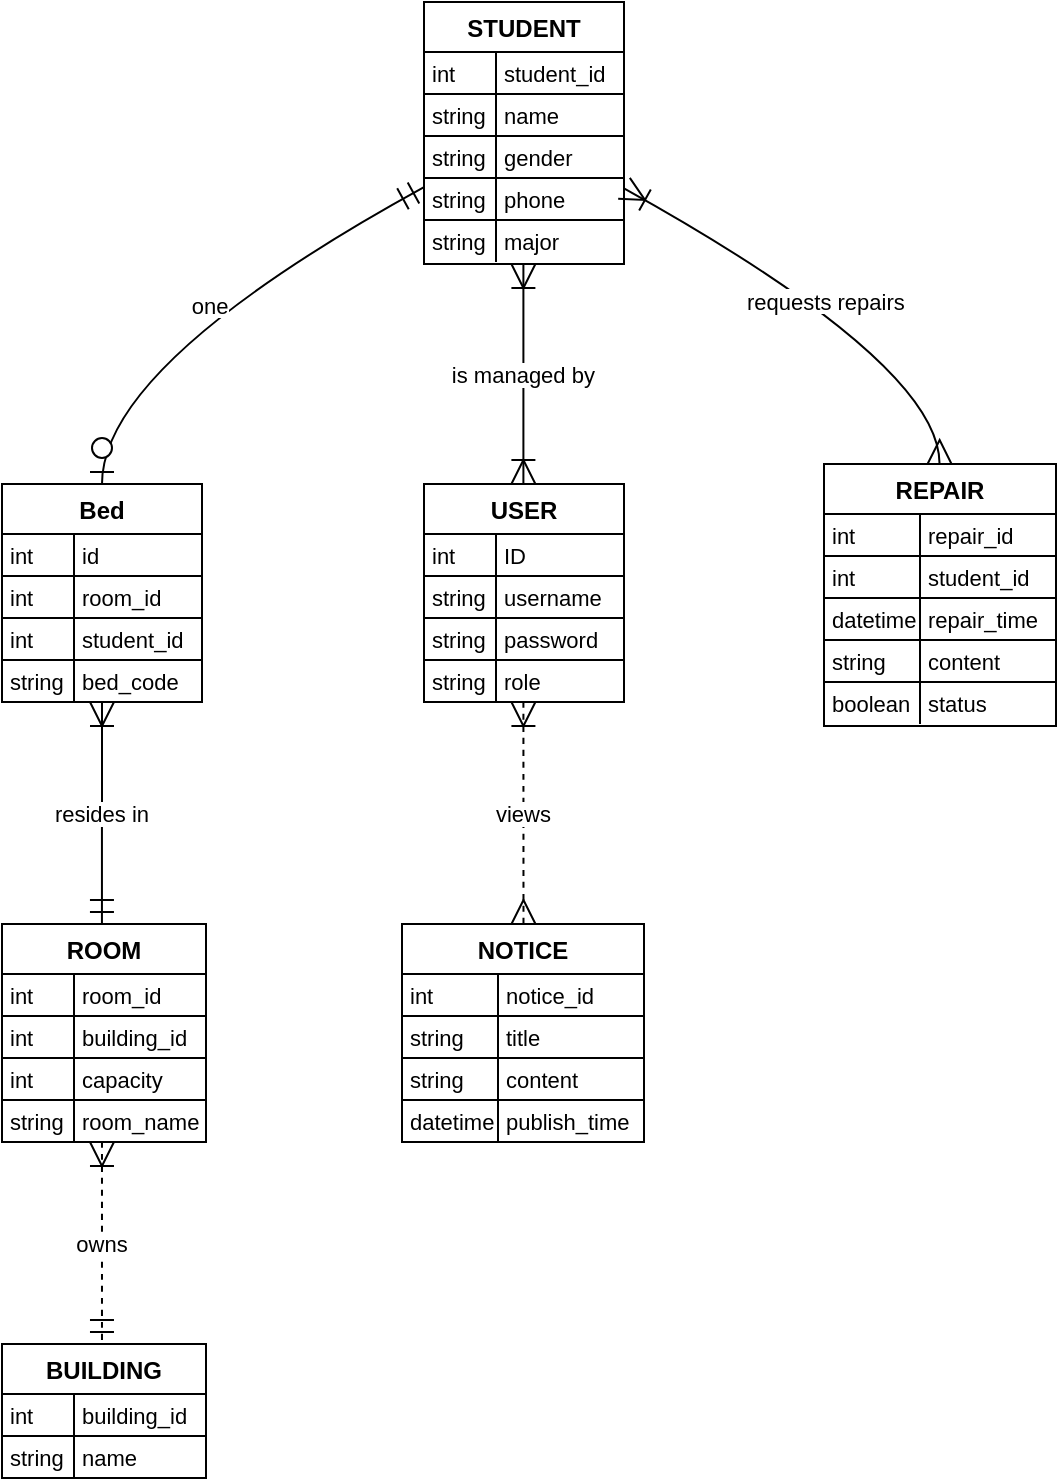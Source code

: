 <mxfile version="21.2.9" type="github">
  <diagram name="第 1 页" id="onNldy-fITMc3NeipK9k">
    <mxGraphModel dx="716" dy="768" grid="0" gridSize="10" guides="1" tooltips="1" connect="1" arrows="1" fold="1" page="0" pageScale="1" pageWidth="827" pageHeight="1169" math="0" shadow="0">
      <root>
        <mxCell id="0" />
        <mxCell id="1" parent="0" />
        <mxCell id="D5Dy-SOzvRPNnNlMJwNg-1" value="USER" style="shape=table;startSize=25;container=1;collapsible=0;childLayout=tableLayout;fixedRows=1;rowLines=1;fontStyle=1;align=center;resizeLast=1;" vertex="1" parent="1">
          <mxGeometry x="231" y="261" width="100" height="109" as="geometry" />
        </mxCell>
        <mxCell id="D5Dy-SOzvRPNnNlMJwNg-2" style="shape=tableRow;horizontal=0;startSize=0;swimlaneHead=0;swimlaneBody=0;fillColor=none;collapsible=0;dropTarget=0;points=[[0,0.5],[1,0.5]];portConstraint=eastwest;top=0;left=0;right=0;bottom=0;" vertex="1" parent="D5Dy-SOzvRPNnNlMJwNg-1">
          <mxGeometry y="25" width="100" height="21" as="geometry" />
        </mxCell>
        <mxCell id="D5Dy-SOzvRPNnNlMJwNg-3" value="int" style="shape=partialRectangle;connectable=0;fillColor=none;top=0;left=0;bottom=0;right=0;align=left;spacingLeft=2;overflow=hidden;fontSize=11;" vertex="1" parent="D5Dy-SOzvRPNnNlMJwNg-2">
          <mxGeometry width="36" height="21" as="geometry">
            <mxRectangle width="36" height="21" as="alternateBounds" />
          </mxGeometry>
        </mxCell>
        <mxCell id="D5Dy-SOzvRPNnNlMJwNg-4" value="ID" style="shape=partialRectangle;connectable=0;fillColor=none;top=0;left=0;bottom=0;right=0;align=left;spacingLeft=2;overflow=hidden;fontSize=11;" vertex="1" parent="D5Dy-SOzvRPNnNlMJwNg-2">
          <mxGeometry x="36" width="64" height="21" as="geometry">
            <mxRectangle width="64" height="21" as="alternateBounds" />
          </mxGeometry>
        </mxCell>
        <mxCell id="D5Dy-SOzvRPNnNlMJwNg-5" style="shape=tableRow;horizontal=0;startSize=0;swimlaneHead=0;swimlaneBody=0;fillColor=none;collapsible=0;dropTarget=0;points=[[0,0.5],[1,0.5]];portConstraint=eastwest;top=0;left=0;right=0;bottom=0;" vertex="1" parent="D5Dy-SOzvRPNnNlMJwNg-1">
          <mxGeometry y="46" width="100" height="21" as="geometry" />
        </mxCell>
        <mxCell id="D5Dy-SOzvRPNnNlMJwNg-6" value="string" style="shape=partialRectangle;connectable=0;fillColor=none;top=0;left=0;bottom=0;right=0;align=left;spacingLeft=2;overflow=hidden;fontSize=11;" vertex="1" parent="D5Dy-SOzvRPNnNlMJwNg-5">
          <mxGeometry width="36" height="21" as="geometry">
            <mxRectangle width="36" height="21" as="alternateBounds" />
          </mxGeometry>
        </mxCell>
        <mxCell id="D5Dy-SOzvRPNnNlMJwNg-7" value="username" style="shape=partialRectangle;connectable=0;fillColor=none;top=0;left=0;bottom=0;right=0;align=left;spacingLeft=2;overflow=hidden;fontSize=11;" vertex="1" parent="D5Dy-SOzvRPNnNlMJwNg-5">
          <mxGeometry x="36" width="64" height="21" as="geometry">
            <mxRectangle width="64" height="21" as="alternateBounds" />
          </mxGeometry>
        </mxCell>
        <mxCell id="D5Dy-SOzvRPNnNlMJwNg-8" style="shape=tableRow;horizontal=0;startSize=0;swimlaneHead=0;swimlaneBody=0;fillColor=none;collapsible=0;dropTarget=0;points=[[0,0.5],[1,0.5]];portConstraint=eastwest;top=0;left=0;right=0;bottom=0;" vertex="1" parent="D5Dy-SOzvRPNnNlMJwNg-1">
          <mxGeometry y="67" width="100" height="21" as="geometry" />
        </mxCell>
        <mxCell id="D5Dy-SOzvRPNnNlMJwNg-9" value="string" style="shape=partialRectangle;connectable=0;fillColor=none;top=0;left=0;bottom=0;right=0;align=left;spacingLeft=2;overflow=hidden;fontSize=11;" vertex="1" parent="D5Dy-SOzvRPNnNlMJwNg-8">
          <mxGeometry width="36" height="21" as="geometry">
            <mxRectangle width="36" height="21" as="alternateBounds" />
          </mxGeometry>
        </mxCell>
        <mxCell id="D5Dy-SOzvRPNnNlMJwNg-10" value="password" style="shape=partialRectangle;connectable=0;fillColor=none;top=0;left=0;bottom=0;right=0;align=left;spacingLeft=2;overflow=hidden;fontSize=11;" vertex="1" parent="D5Dy-SOzvRPNnNlMJwNg-8">
          <mxGeometry x="36" width="64" height="21" as="geometry">
            <mxRectangle width="64" height="21" as="alternateBounds" />
          </mxGeometry>
        </mxCell>
        <mxCell id="D5Dy-SOzvRPNnNlMJwNg-11" style="shape=tableRow;horizontal=0;startSize=0;swimlaneHead=0;swimlaneBody=0;fillColor=none;collapsible=0;dropTarget=0;points=[[0,0.5],[1,0.5]];portConstraint=eastwest;top=0;left=0;right=0;bottom=0;" vertex="1" parent="D5Dy-SOzvRPNnNlMJwNg-1">
          <mxGeometry y="88" width="100" height="21" as="geometry" />
        </mxCell>
        <mxCell id="D5Dy-SOzvRPNnNlMJwNg-12" value="string" style="shape=partialRectangle;connectable=0;fillColor=none;top=0;left=0;bottom=0;right=0;align=left;spacingLeft=2;overflow=hidden;fontSize=11;" vertex="1" parent="D5Dy-SOzvRPNnNlMJwNg-11">
          <mxGeometry width="36" height="21" as="geometry">
            <mxRectangle width="36" height="21" as="alternateBounds" />
          </mxGeometry>
        </mxCell>
        <mxCell id="D5Dy-SOzvRPNnNlMJwNg-13" value="role" style="shape=partialRectangle;connectable=0;fillColor=none;top=0;left=0;bottom=0;right=0;align=left;spacingLeft=2;overflow=hidden;fontSize=11;" vertex="1" parent="D5Dy-SOzvRPNnNlMJwNg-11">
          <mxGeometry x="36" width="64" height="21" as="geometry">
            <mxRectangle width="64" height="21" as="alternateBounds" />
          </mxGeometry>
        </mxCell>
        <mxCell id="D5Dy-SOzvRPNnNlMJwNg-14" value="BUILDING" style="shape=table;startSize=25;container=1;collapsible=0;childLayout=tableLayout;fixedRows=1;rowLines=1;fontStyle=1;align=center;resizeLast=1;" vertex="1" parent="1">
          <mxGeometry x="20" y="691" width="102" height="67" as="geometry" />
        </mxCell>
        <mxCell id="D5Dy-SOzvRPNnNlMJwNg-15" style="shape=tableRow;horizontal=0;startSize=0;swimlaneHead=0;swimlaneBody=0;fillColor=none;collapsible=0;dropTarget=0;points=[[0,0.5],[1,0.5]];portConstraint=eastwest;top=0;left=0;right=0;bottom=0;" vertex="1" parent="D5Dy-SOzvRPNnNlMJwNg-14">
          <mxGeometry y="25" width="102" height="21" as="geometry" />
        </mxCell>
        <mxCell id="D5Dy-SOzvRPNnNlMJwNg-16" value="int" style="shape=partialRectangle;connectable=0;fillColor=none;top=0;left=0;bottom=0;right=0;align=left;spacingLeft=2;overflow=hidden;fontSize=11;" vertex="1" parent="D5Dy-SOzvRPNnNlMJwNg-15">
          <mxGeometry width="36" height="21" as="geometry">
            <mxRectangle width="36" height="21" as="alternateBounds" />
          </mxGeometry>
        </mxCell>
        <mxCell id="D5Dy-SOzvRPNnNlMJwNg-17" value="building_id" style="shape=partialRectangle;connectable=0;fillColor=none;top=0;left=0;bottom=0;right=0;align=left;spacingLeft=2;overflow=hidden;fontSize=11;" vertex="1" parent="D5Dy-SOzvRPNnNlMJwNg-15">
          <mxGeometry x="36" width="66" height="21" as="geometry">
            <mxRectangle width="66" height="21" as="alternateBounds" />
          </mxGeometry>
        </mxCell>
        <mxCell id="D5Dy-SOzvRPNnNlMJwNg-18" style="shape=tableRow;horizontal=0;startSize=0;swimlaneHead=0;swimlaneBody=0;fillColor=none;collapsible=0;dropTarget=0;points=[[0,0.5],[1,0.5]];portConstraint=eastwest;top=0;left=0;right=0;bottom=0;" vertex="1" parent="D5Dy-SOzvRPNnNlMJwNg-14">
          <mxGeometry y="46" width="102" height="21" as="geometry" />
        </mxCell>
        <mxCell id="D5Dy-SOzvRPNnNlMJwNg-19" value="string" style="shape=partialRectangle;connectable=0;fillColor=none;top=0;left=0;bottom=0;right=0;align=left;spacingLeft=2;overflow=hidden;fontSize=11;" vertex="1" parent="D5Dy-SOzvRPNnNlMJwNg-18">
          <mxGeometry width="36" height="21" as="geometry">
            <mxRectangle width="36" height="21" as="alternateBounds" />
          </mxGeometry>
        </mxCell>
        <mxCell id="D5Dy-SOzvRPNnNlMJwNg-20" value="name" style="shape=partialRectangle;connectable=0;fillColor=none;top=0;left=0;bottom=0;right=0;align=left;spacingLeft=2;overflow=hidden;fontSize=11;" vertex="1" parent="D5Dy-SOzvRPNnNlMJwNg-18">
          <mxGeometry x="36" width="66" height="21" as="geometry">
            <mxRectangle width="66" height="21" as="alternateBounds" />
          </mxGeometry>
        </mxCell>
        <mxCell id="D5Dy-SOzvRPNnNlMJwNg-21" value="ROOM" style="shape=table;startSize=25;container=1;collapsible=0;childLayout=tableLayout;fixedRows=1;rowLines=1;fontStyle=1;align=center;resizeLast=1;" vertex="1" parent="1">
          <mxGeometry x="20" y="481" width="102" height="109" as="geometry" />
        </mxCell>
        <mxCell id="D5Dy-SOzvRPNnNlMJwNg-22" style="shape=tableRow;horizontal=0;startSize=0;swimlaneHead=0;swimlaneBody=0;fillColor=none;collapsible=0;dropTarget=0;points=[[0,0.5],[1,0.5]];portConstraint=eastwest;top=0;left=0;right=0;bottom=0;" vertex="1" parent="D5Dy-SOzvRPNnNlMJwNg-21">
          <mxGeometry y="25" width="102" height="21" as="geometry" />
        </mxCell>
        <mxCell id="D5Dy-SOzvRPNnNlMJwNg-23" value="int" style="shape=partialRectangle;connectable=0;fillColor=none;top=0;left=0;bottom=0;right=0;align=left;spacingLeft=2;overflow=hidden;fontSize=11;" vertex="1" parent="D5Dy-SOzvRPNnNlMJwNg-22">
          <mxGeometry width="36" height="21" as="geometry">
            <mxRectangle width="36" height="21" as="alternateBounds" />
          </mxGeometry>
        </mxCell>
        <mxCell id="D5Dy-SOzvRPNnNlMJwNg-24" value="room_id" style="shape=partialRectangle;connectable=0;fillColor=none;top=0;left=0;bottom=0;right=0;align=left;spacingLeft=2;overflow=hidden;fontSize=11;" vertex="1" parent="D5Dy-SOzvRPNnNlMJwNg-22">
          <mxGeometry x="36" width="66" height="21" as="geometry">
            <mxRectangle width="66" height="21" as="alternateBounds" />
          </mxGeometry>
        </mxCell>
        <mxCell id="D5Dy-SOzvRPNnNlMJwNg-25" style="shape=tableRow;horizontal=0;startSize=0;swimlaneHead=0;swimlaneBody=0;fillColor=none;collapsible=0;dropTarget=0;points=[[0,0.5],[1,0.5]];portConstraint=eastwest;top=0;left=0;right=0;bottom=0;" vertex="1" parent="D5Dy-SOzvRPNnNlMJwNg-21">
          <mxGeometry y="46" width="102" height="21" as="geometry" />
        </mxCell>
        <mxCell id="D5Dy-SOzvRPNnNlMJwNg-26" value="int" style="shape=partialRectangle;connectable=0;fillColor=none;top=0;left=0;bottom=0;right=0;align=left;spacingLeft=2;overflow=hidden;fontSize=11;" vertex="1" parent="D5Dy-SOzvRPNnNlMJwNg-25">
          <mxGeometry width="36" height="21" as="geometry">
            <mxRectangle width="36" height="21" as="alternateBounds" />
          </mxGeometry>
        </mxCell>
        <mxCell id="D5Dy-SOzvRPNnNlMJwNg-27" value="building_id" style="shape=partialRectangle;connectable=0;fillColor=none;top=0;left=0;bottom=0;right=0;align=left;spacingLeft=2;overflow=hidden;fontSize=11;" vertex="1" parent="D5Dy-SOzvRPNnNlMJwNg-25">
          <mxGeometry x="36" width="66" height="21" as="geometry">
            <mxRectangle width="66" height="21" as="alternateBounds" />
          </mxGeometry>
        </mxCell>
        <mxCell id="D5Dy-SOzvRPNnNlMJwNg-28" style="shape=tableRow;horizontal=0;startSize=0;swimlaneHead=0;swimlaneBody=0;fillColor=none;collapsible=0;dropTarget=0;points=[[0,0.5],[1,0.5]];portConstraint=eastwest;top=0;left=0;right=0;bottom=0;" vertex="1" parent="D5Dy-SOzvRPNnNlMJwNg-21">
          <mxGeometry y="67" width="102" height="21" as="geometry" />
        </mxCell>
        <mxCell id="D5Dy-SOzvRPNnNlMJwNg-29" value="int" style="shape=partialRectangle;connectable=0;fillColor=none;top=0;left=0;bottom=0;right=0;align=left;spacingLeft=2;overflow=hidden;fontSize=11;" vertex="1" parent="D5Dy-SOzvRPNnNlMJwNg-28">
          <mxGeometry width="36" height="21" as="geometry">
            <mxRectangle width="36" height="21" as="alternateBounds" />
          </mxGeometry>
        </mxCell>
        <mxCell id="D5Dy-SOzvRPNnNlMJwNg-30" value="capacity" style="shape=partialRectangle;connectable=0;fillColor=none;top=0;left=0;bottom=0;right=0;align=left;spacingLeft=2;overflow=hidden;fontSize=11;" vertex="1" parent="D5Dy-SOzvRPNnNlMJwNg-28">
          <mxGeometry x="36" width="66" height="21" as="geometry">
            <mxRectangle width="66" height="21" as="alternateBounds" />
          </mxGeometry>
        </mxCell>
        <mxCell id="D5Dy-SOzvRPNnNlMJwNg-31" style="shape=tableRow;horizontal=0;startSize=0;swimlaneHead=0;swimlaneBody=0;fillColor=none;collapsible=0;dropTarget=0;points=[[0,0.5],[1,0.5]];portConstraint=eastwest;top=0;left=0;right=0;bottom=0;" vertex="1" parent="D5Dy-SOzvRPNnNlMJwNg-21">
          <mxGeometry y="88" width="102" height="21" as="geometry" />
        </mxCell>
        <mxCell id="D5Dy-SOzvRPNnNlMJwNg-32" value="string" style="shape=partialRectangle;connectable=0;fillColor=none;top=0;left=0;bottom=0;right=0;align=left;spacingLeft=2;overflow=hidden;fontSize=11;" vertex="1" parent="D5Dy-SOzvRPNnNlMJwNg-31">
          <mxGeometry width="36" height="21" as="geometry">
            <mxRectangle width="36" height="21" as="alternateBounds" />
          </mxGeometry>
        </mxCell>
        <mxCell id="D5Dy-SOzvRPNnNlMJwNg-33" value="room_name" style="shape=partialRectangle;connectable=0;fillColor=none;top=0;left=0;bottom=0;right=0;align=left;spacingLeft=2;overflow=hidden;fontSize=11;" vertex="1" parent="D5Dy-SOzvRPNnNlMJwNg-31">
          <mxGeometry x="36" width="66" height="21" as="geometry">
            <mxRectangle width="66" height="21" as="alternateBounds" />
          </mxGeometry>
        </mxCell>
        <mxCell id="D5Dy-SOzvRPNnNlMJwNg-34" value="Bed" style="shape=table;startSize=25;container=1;collapsible=0;childLayout=tableLayout;fixedRows=1;rowLines=1;fontStyle=1;align=center;resizeLast=1;" vertex="1" parent="1">
          <mxGeometry x="20" y="261" width="100" height="109" as="geometry" />
        </mxCell>
        <mxCell id="D5Dy-SOzvRPNnNlMJwNg-35" style="shape=tableRow;horizontal=0;startSize=0;swimlaneHead=0;swimlaneBody=0;fillColor=none;collapsible=0;dropTarget=0;points=[[0,0.5],[1,0.5]];portConstraint=eastwest;top=0;left=0;right=0;bottom=0;" vertex="1" parent="D5Dy-SOzvRPNnNlMJwNg-34">
          <mxGeometry y="25" width="100" height="21" as="geometry" />
        </mxCell>
        <mxCell id="D5Dy-SOzvRPNnNlMJwNg-36" value="int" style="shape=partialRectangle;connectable=0;fillColor=none;top=0;left=0;bottom=0;right=0;align=left;spacingLeft=2;overflow=hidden;fontSize=11;" vertex="1" parent="D5Dy-SOzvRPNnNlMJwNg-35">
          <mxGeometry width="36" height="21" as="geometry">
            <mxRectangle width="36" height="21" as="alternateBounds" />
          </mxGeometry>
        </mxCell>
        <mxCell id="D5Dy-SOzvRPNnNlMJwNg-37" value="id" style="shape=partialRectangle;connectable=0;fillColor=none;top=0;left=0;bottom=0;right=0;align=left;spacingLeft=2;overflow=hidden;fontSize=11;" vertex="1" parent="D5Dy-SOzvRPNnNlMJwNg-35">
          <mxGeometry x="36" width="64" height="21" as="geometry">
            <mxRectangle width="64" height="21" as="alternateBounds" />
          </mxGeometry>
        </mxCell>
        <mxCell id="D5Dy-SOzvRPNnNlMJwNg-38" style="shape=tableRow;horizontal=0;startSize=0;swimlaneHead=0;swimlaneBody=0;fillColor=none;collapsible=0;dropTarget=0;points=[[0,0.5],[1,0.5]];portConstraint=eastwest;top=0;left=0;right=0;bottom=0;" vertex="1" parent="D5Dy-SOzvRPNnNlMJwNg-34">
          <mxGeometry y="46" width="100" height="21" as="geometry" />
        </mxCell>
        <mxCell id="D5Dy-SOzvRPNnNlMJwNg-39" value="int" style="shape=partialRectangle;connectable=0;fillColor=none;top=0;left=0;bottom=0;right=0;align=left;spacingLeft=2;overflow=hidden;fontSize=11;" vertex="1" parent="D5Dy-SOzvRPNnNlMJwNg-38">
          <mxGeometry width="36" height="21" as="geometry">
            <mxRectangle width="36" height="21" as="alternateBounds" />
          </mxGeometry>
        </mxCell>
        <mxCell id="D5Dy-SOzvRPNnNlMJwNg-40" value="room_id" style="shape=partialRectangle;connectable=0;fillColor=none;top=0;left=0;bottom=0;right=0;align=left;spacingLeft=2;overflow=hidden;fontSize=11;" vertex="1" parent="D5Dy-SOzvRPNnNlMJwNg-38">
          <mxGeometry x="36" width="64" height="21" as="geometry">
            <mxRectangle width="64" height="21" as="alternateBounds" />
          </mxGeometry>
        </mxCell>
        <mxCell id="D5Dy-SOzvRPNnNlMJwNg-41" style="shape=tableRow;horizontal=0;startSize=0;swimlaneHead=0;swimlaneBody=0;fillColor=none;collapsible=0;dropTarget=0;points=[[0,0.5],[1,0.5]];portConstraint=eastwest;top=0;left=0;right=0;bottom=0;" vertex="1" parent="D5Dy-SOzvRPNnNlMJwNg-34">
          <mxGeometry y="67" width="100" height="21" as="geometry" />
        </mxCell>
        <mxCell id="D5Dy-SOzvRPNnNlMJwNg-42" value="int" style="shape=partialRectangle;connectable=0;fillColor=none;top=0;left=0;bottom=0;right=0;align=left;spacingLeft=2;overflow=hidden;fontSize=11;" vertex="1" parent="D5Dy-SOzvRPNnNlMJwNg-41">
          <mxGeometry width="36" height="21" as="geometry">
            <mxRectangle width="36" height="21" as="alternateBounds" />
          </mxGeometry>
        </mxCell>
        <mxCell id="D5Dy-SOzvRPNnNlMJwNg-43" value="student_id" style="shape=partialRectangle;connectable=0;fillColor=none;top=0;left=0;bottom=0;right=0;align=left;spacingLeft=2;overflow=hidden;fontSize=11;" vertex="1" parent="D5Dy-SOzvRPNnNlMJwNg-41">
          <mxGeometry x="36" width="64" height="21" as="geometry">
            <mxRectangle width="64" height="21" as="alternateBounds" />
          </mxGeometry>
        </mxCell>
        <mxCell id="D5Dy-SOzvRPNnNlMJwNg-44" style="shape=tableRow;horizontal=0;startSize=0;swimlaneHead=0;swimlaneBody=0;fillColor=none;collapsible=0;dropTarget=0;points=[[0,0.5],[1,0.5]];portConstraint=eastwest;top=0;left=0;right=0;bottom=0;" vertex="1" parent="D5Dy-SOzvRPNnNlMJwNg-34">
          <mxGeometry y="88" width="100" height="21" as="geometry" />
        </mxCell>
        <mxCell id="D5Dy-SOzvRPNnNlMJwNg-45" value="string" style="shape=partialRectangle;connectable=0;fillColor=none;top=0;left=0;bottom=0;right=0;align=left;spacingLeft=2;overflow=hidden;fontSize=11;" vertex="1" parent="D5Dy-SOzvRPNnNlMJwNg-44">
          <mxGeometry width="36" height="21" as="geometry">
            <mxRectangle width="36" height="21" as="alternateBounds" />
          </mxGeometry>
        </mxCell>
        <mxCell id="D5Dy-SOzvRPNnNlMJwNg-46" value="bed_code" style="shape=partialRectangle;connectable=0;fillColor=none;top=0;left=0;bottom=0;right=0;align=left;spacingLeft=2;overflow=hidden;fontSize=11;" vertex="1" parent="D5Dy-SOzvRPNnNlMJwNg-44">
          <mxGeometry x="36" width="64" height="21" as="geometry">
            <mxRectangle width="64" height="21" as="alternateBounds" />
          </mxGeometry>
        </mxCell>
        <mxCell id="D5Dy-SOzvRPNnNlMJwNg-47" value="STUDENT" style="shape=table;startSize=25;container=1;collapsible=0;childLayout=tableLayout;fixedRows=1;rowLines=1;fontStyle=1;align=center;resizeLast=1;" vertex="1" parent="1">
          <mxGeometry x="231" y="20" width="100" height="131" as="geometry" />
        </mxCell>
        <mxCell id="D5Dy-SOzvRPNnNlMJwNg-48" style="shape=tableRow;horizontal=0;startSize=0;swimlaneHead=0;swimlaneBody=0;fillColor=none;collapsible=0;dropTarget=0;points=[[0,0.5],[1,0.5]];portConstraint=eastwest;top=0;left=0;right=0;bottom=0;" vertex="1" parent="D5Dy-SOzvRPNnNlMJwNg-47">
          <mxGeometry y="25" width="100" height="21" as="geometry" />
        </mxCell>
        <mxCell id="D5Dy-SOzvRPNnNlMJwNg-49" value="int" style="shape=partialRectangle;connectable=0;fillColor=none;top=0;left=0;bottom=0;right=0;align=left;spacingLeft=2;overflow=hidden;fontSize=11;" vertex="1" parent="D5Dy-SOzvRPNnNlMJwNg-48">
          <mxGeometry width="36" height="21" as="geometry">
            <mxRectangle width="36" height="21" as="alternateBounds" />
          </mxGeometry>
        </mxCell>
        <mxCell id="D5Dy-SOzvRPNnNlMJwNg-50" value="student_id" style="shape=partialRectangle;connectable=0;fillColor=none;top=0;left=0;bottom=0;right=0;align=left;spacingLeft=2;overflow=hidden;fontSize=11;" vertex="1" parent="D5Dy-SOzvRPNnNlMJwNg-48">
          <mxGeometry x="36" width="64" height="21" as="geometry">
            <mxRectangle width="64" height="21" as="alternateBounds" />
          </mxGeometry>
        </mxCell>
        <mxCell id="D5Dy-SOzvRPNnNlMJwNg-51" style="shape=tableRow;horizontal=0;startSize=0;swimlaneHead=0;swimlaneBody=0;fillColor=none;collapsible=0;dropTarget=0;points=[[0,0.5],[1,0.5]];portConstraint=eastwest;top=0;left=0;right=0;bottom=0;" vertex="1" parent="D5Dy-SOzvRPNnNlMJwNg-47">
          <mxGeometry y="46" width="100" height="21" as="geometry" />
        </mxCell>
        <mxCell id="D5Dy-SOzvRPNnNlMJwNg-52" value="string" style="shape=partialRectangle;connectable=0;fillColor=none;top=0;left=0;bottom=0;right=0;align=left;spacingLeft=2;overflow=hidden;fontSize=11;" vertex="1" parent="D5Dy-SOzvRPNnNlMJwNg-51">
          <mxGeometry width="36" height="21" as="geometry">
            <mxRectangle width="36" height="21" as="alternateBounds" />
          </mxGeometry>
        </mxCell>
        <mxCell id="D5Dy-SOzvRPNnNlMJwNg-53" value="name" style="shape=partialRectangle;connectable=0;fillColor=none;top=0;left=0;bottom=0;right=0;align=left;spacingLeft=2;overflow=hidden;fontSize=11;" vertex="1" parent="D5Dy-SOzvRPNnNlMJwNg-51">
          <mxGeometry x="36" width="64" height="21" as="geometry">
            <mxRectangle width="64" height="21" as="alternateBounds" />
          </mxGeometry>
        </mxCell>
        <mxCell id="D5Dy-SOzvRPNnNlMJwNg-54" style="shape=tableRow;horizontal=0;startSize=0;swimlaneHead=0;swimlaneBody=0;fillColor=none;collapsible=0;dropTarget=0;points=[[0,0.5],[1,0.5]];portConstraint=eastwest;top=0;left=0;right=0;bottom=0;" vertex="1" parent="D5Dy-SOzvRPNnNlMJwNg-47">
          <mxGeometry y="67" width="100" height="21" as="geometry" />
        </mxCell>
        <mxCell id="D5Dy-SOzvRPNnNlMJwNg-55" value="string" style="shape=partialRectangle;connectable=0;fillColor=none;top=0;left=0;bottom=0;right=0;align=left;spacingLeft=2;overflow=hidden;fontSize=11;" vertex="1" parent="D5Dy-SOzvRPNnNlMJwNg-54">
          <mxGeometry width="36" height="21" as="geometry">
            <mxRectangle width="36" height="21" as="alternateBounds" />
          </mxGeometry>
        </mxCell>
        <mxCell id="D5Dy-SOzvRPNnNlMJwNg-56" value="gender" style="shape=partialRectangle;connectable=0;fillColor=none;top=0;left=0;bottom=0;right=0;align=left;spacingLeft=2;overflow=hidden;fontSize=11;" vertex="1" parent="D5Dy-SOzvRPNnNlMJwNg-54">
          <mxGeometry x="36" width="64" height="21" as="geometry">
            <mxRectangle width="64" height="21" as="alternateBounds" />
          </mxGeometry>
        </mxCell>
        <mxCell id="D5Dy-SOzvRPNnNlMJwNg-57" style="shape=tableRow;horizontal=0;startSize=0;swimlaneHead=0;swimlaneBody=0;fillColor=none;collapsible=0;dropTarget=0;points=[[0,0.5],[1,0.5]];portConstraint=eastwest;top=0;left=0;right=0;bottom=0;" vertex="1" parent="D5Dy-SOzvRPNnNlMJwNg-47">
          <mxGeometry y="88" width="100" height="21" as="geometry" />
        </mxCell>
        <mxCell id="D5Dy-SOzvRPNnNlMJwNg-58" value="string" style="shape=partialRectangle;connectable=0;fillColor=none;top=0;left=0;bottom=0;right=0;align=left;spacingLeft=2;overflow=hidden;fontSize=11;" vertex="1" parent="D5Dy-SOzvRPNnNlMJwNg-57">
          <mxGeometry width="36" height="21" as="geometry">
            <mxRectangle width="36" height="21" as="alternateBounds" />
          </mxGeometry>
        </mxCell>
        <mxCell id="D5Dy-SOzvRPNnNlMJwNg-59" value="phone" style="shape=partialRectangle;connectable=0;fillColor=none;top=0;left=0;bottom=0;right=0;align=left;spacingLeft=2;overflow=hidden;fontSize=11;" vertex="1" parent="D5Dy-SOzvRPNnNlMJwNg-57">
          <mxGeometry x="36" width="64" height="21" as="geometry">
            <mxRectangle width="64" height="21" as="alternateBounds" />
          </mxGeometry>
        </mxCell>
        <mxCell id="D5Dy-SOzvRPNnNlMJwNg-60" style="shape=tableRow;horizontal=0;startSize=0;swimlaneHead=0;swimlaneBody=0;fillColor=none;collapsible=0;dropTarget=0;points=[[0,0.5],[1,0.5]];portConstraint=eastwest;top=0;left=0;right=0;bottom=0;" vertex="1" parent="D5Dy-SOzvRPNnNlMJwNg-47">
          <mxGeometry y="109" width="100" height="21" as="geometry" />
        </mxCell>
        <mxCell id="D5Dy-SOzvRPNnNlMJwNg-61" value="string" style="shape=partialRectangle;connectable=0;fillColor=none;top=0;left=0;bottom=0;right=0;align=left;spacingLeft=2;overflow=hidden;fontSize=11;" vertex="1" parent="D5Dy-SOzvRPNnNlMJwNg-60">
          <mxGeometry width="36" height="21" as="geometry">
            <mxRectangle width="36" height="21" as="alternateBounds" />
          </mxGeometry>
        </mxCell>
        <mxCell id="D5Dy-SOzvRPNnNlMJwNg-62" value="major" style="shape=partialRectangle;connectable=0;fillColor=none;top=0;left=0;bottom=0;right=0;align=left;spacingLeft=2;overflow=hidden;fontSize=11;" vertex="1" parent="D5Dy-SOzvRPNnNlMJwNg-60">
          <mxGeometry x="36" width="64" height="21" as="geometry">
            <mxRectangle width="64" height="21" as="alternateBounds" />
          </mxGeometry>
        </mxCell>
        <mxCell id="D5Dy-SOzvRPNnNlMJwNg-63" value="NOTICE" style="shape=table;startSize=25;container=1;collapsible=0;childLayout=tableLayout;fixedRows=1;rowLines=1;fontStyle=1;align=center;resizeLast=1;" vertex="1" parent="1">
          <mxGeometry x="220" y="481" width="121" height="109" as="geometry" />
        </mxCell>
        <mxCell id="D5Dy-SOzvRPNnNlMJwNg-64" style="shape=tableRow;horizontal=0;startSize=0;swimlaneHead=0;swimlaneBody=0;fillColor=none;collapsible=0;dropTarget=0;points=[[0,0.5],[1,0.5]];portConstraint=eastwest;top=0;left=0;right=0;bottom=0;" vertex="1" parent="D5Dy-SOzvRPNnNlMJwNg-63">
          <mxGeometry y="25" width="121" height="21" as="geometry" />
        </mxCell>
        <mxCell id="D5Dy-SOzvRPNnNlMJwNg-65" value="int" style="shape=partialRectangle;connectable=0;fillColor=none;top=0;left=0;bottom=0;right=0;align=left;spacingLeft=2;overflow=hidden;fontSize=11;" vertex="1" parent="D5Dy-SOzvRPNnNlMJwNg-64">
          <mxGeometry width="48" height="21" as="geometry">
            <mxRectangle width="48" height="21" as="alternateBounds" />
          </mxGeometry>
        </mxCell>
        <mxCell id="D5Dy-SOzvRPNnNlMJwNg-66" value="notice_id" style="shape=partialRectangle;connectable=0;fillColor=none;top=0;left=0;bottom=0;right=0;align=left;spacingLeft=2;overflow=hidden;fontSize=11;" vertex="1" parent="D5Dy-SOzvRPNnNlMJwNg-64">
          <mxGeometry x="48" width="73" height="21" as="geometry">
            <mxRectangle width="73" height="21" as="alternateBounds" />
          </mxGeometry>
        </mxCell>
        <mxCell id="D5Dy-SOzvRPNnNlMJwNg-67" style="shape=tableRow;horizontal=0;startSize=0;swimlaneHead=0;swimlaneBody=0;fillColor=none;collapsible=0;dropTarget=0;points=[[0,0.5],[1,0.5]];portConstraint=eastwest;top=0;left=0;right=0;bottom=0;" vertex="1" parent="D5Dy-SOzvRPNnNlMJwNg-63">
          <mxGeometry y="46" width="121" height="21" as="geometry" />
        </mxCell>
        <mxCell id="D5Dy-SOzvRPNnNlMJwNg-68" value="string" style="shape=partialRectangle;connectable=0;fillColor=none;top=0;left=0;bottom=0;right=0;align=left;spacingLeft=2;overflow=hidden;fontSize=11;" vertex="1" parent="D5Dy-SOzvRPNnNlMJwNg-67">
          <mxGeometry width="48" height="21" as="geometry">
            <mxRectangle width="48" height="21" as="alternateBounds" />
          </mxGeometry>
        </mxCell>
        <mxCell id="D5Dy-SOzvRPNnNlMJwNg-69" value="title" style="shape=partialRectangle;connectable=0;fillColor=none;top=0;left=0;bottom=0;right=0;align=left;spacingLeft=2;overflow=hidden;fontSize=11;" vertex="1" parent="D5Dy-SOzvRPNnNlMJwNg-67">
          <mxGeometry x="48" width="73" height="21" as="geometry">
            <mxRectangle width="73" height="21" as="alternateBounds" />
          </mxGeometry>
        </mxCell>
        <mxCell id="D5Dy-SOzvRPNnNlMJwNg-70" style="shape=tableRow;horizontal=0;startSize=0;swimlaneHead=0;swimlaneBody=0;fillColor=none;collapsible=0;dropTarget=0;points=[[0,0.5],[1,0.5]];portConstraint=eastwest;top=0;left=0;right=0;bottom=0;" vertex="1" parent="D5Dy-SOzvRPNnNlMJwNg-63">
          <mxGeometry y="67" width="121" height="21" as="geometry" />
        </mxCell>
        <mxCell id="D5Dy-SOzvRPNnNlMJwNg-71" value="string" style="shape=partialRectangle;connectable=0;fillColor=none;top=0;left=0;bottom=0;right=0;align=left;spacingLeft=2;overflow=hidden;fontSize=11;" vertex="1" parent="D5Dy-SOzvRPNnNlMJwNg-70">
          <mxGeometry width="48" height="21" as="geometry">
            <mxRectangle width="48" height="21" as="alternateBounds" />
          </mxGeometry>
        </mxCell>
        <mxCell id="D5Dy-SOzvRPNnNlMJwNg-72" value="content" style="shape=partialRectangle;connectable=0;fillColor=none;top=0;left=0;bottom=0;right=0;align=left;spacingLeft=2;overflow=hidden;fontSize=11;" vertex="1" parent="D5Dy-SOzvRPNnNlMJwNg-70">
          <mxGeometry x="48" width="73" height="21" as="geometry">
            <mxRectangle width="73" height="21" as="alternateBounds" />
          </mxGeometry>
        </mxCell>
        <mxCell id="D5Dy-SOzvRPNnNlMJwNg-73" style="shape=tableRow;horizontal=0;startSize=0;swimlaneHead=0;swimlaneBody=0;fillColor=none;collapsible=0;dropTarget=0;points=[[0,0.5],[1,0.5]];portConstraint=eastwest;top=0;left=0;right=0;bottom=0;" vertex="1" parent="D5Dy-SOzvRPNnNlMJwNg-63">
          <mxGeometry y="88" width="121" height="21" as="geometry" />
        </mxCell>
        <mxCell id="D5Dy-SOzvRPNnNlMJwNg-74" value="datetime" style="shape=partialRectangle;connectable=0;fillColor=none;top=0;left=0;bottom=0;right=0;align=left;spacingLeft=2;overflow=hidden;fontSize=11;" vertex="1" parent="D5Dy-SOzvRPNnNlMJwNg-73">
          <mxGeometry width="48" height="21" as="geometry">
            <mxRectangle width="48" height="21" as="alternateBounds" />
          </mxGeometry>
        </mxCell>
        <mxCell id="D5Dy-SOzvRPNnNlMJwNg-75" value="publish_time" style="shape=partialRectangle;connectable=0;fillColor=none;top=0;left=0;bottom=0;right=0;align=left;spacingLeft=2;overflow=hidden;fontSize=11;" vertex="1" parent="D5Dy-SOzvRPNnNlMJwNg-73">
          <mxGeometry x="48" width="73" height="21" as="geometry">
            <mxRectangle width="73" height="21" as="alternateBounds" />
          </mxGeometry>
        </mxCell>
        <mxCell id="D5Dy-SOzvRPNnNlMJwNg-76" value="REPAIR" style="shape=table;startSize=25;container=1;collapsible=0;childLayout=tableLayout;fixedRows=1;rowLines=1;fontStyle=1;align=center;resizeLast=1;" vertex="1" parent="1">
          <mxGeometry x="431" y="251" width="116" height="131" as="geometry" />
        </mxCell>
        <mxCell id="D5Dy-SOzvRPNnNlMJwNg-77" style="shape=tableRow;horizontal=0;startSize=0;swimlaneHead=0;swimlaneBody=0;fillColor=none;collapsible=0;dropTarget=0;points=[[0,0.5],[1,0.5]];portConstraint=eastwest;top=0;left=0;right=0;bottom=0;" vertex="1" parent="D5Dy-SOzvRPNnNlMJwNg-76">
          <mxGeometry y="25" width="116" height="21" as="geometry" />
        </mxCell>
        <mxCell id="D5Dy-SOzvRPNnNlMJwNg-78" value="int" style="shape=partialRectangle;connectable=0;fillColor=none;top=0;left=0;bottom=0;right=0;align=left;spacingLeft=2;overflow=hidden;fontSize=11;" vertex="1" parent="D5Dy-SOzvRPNnNlMJwNg-77">
          <mxGeometry width="48" height="21" as="geometry">
            <mxRectangle width="48" height="21" as="alternateBounds" />
          </mxGeometry>
        </mxCell>
        <mxCell id="D5Dy-SOzvRPNnNlMJwNg-79" value="repair_id" style="shape=partialRectangle;connectable=0;fillColor=none;top=0;left=0;bottom=0;right=0;align=left;spacingLeft=2;overflow=hidden;fontSize=11;" vertex="1" parent="D5Dy-SOzvRPNnNlMJwNg-77">
          <mxGeometry x="48" width="68" height="21" as="geometry">
            <mxRectangle width="68" height="21" as="alternateBounds" />
          </mxGeometry>
        </mxCell>
        <mxCell id="D5Dy-SOzvRPNnNlMJwNg-80" style="shape=tableRow;horizontal=0;startSize=0;swimlaneHead=0;swimlaneBody=0;fillColor=none;collapsible=0;dropTarget=0;points=[[0,0.5],[1,0.5]];portConstraint=eastwest;top=0;left=0;right=0;bottom=0;" vertex="1" parent="D5Dy-SOzvRPNnNlMJwNg-76">
          <mxGeometry y="46" width="116" height="21" as="geometry" />
        </mxCell>
        <mxCell id="D5Dy-SOzvRPNnNlMJwNg-81" value="int" style="shape=partialRectangle;connectable=0;fillColor=none;top=0;left=0;bottom=0;right=0;align=left;spacingLeft=2;overflow=hidden;fontSize=11;" vertex="1" parent="D5Dy-SOzvRPNnNlMJwNg-80">
          <mxGeometry width="48" height="21" as="geometry">
            <mxRectangle width="48" height="21" as="alternateBounds" />
          </mxGeometry>
        </mxCell>
        <mxCell id="D5Dy-SOzvRPNnNlMJwNg-82" value="student_id" style="shape=partialRectangle;connectable=0;fillColor=none;top=0;left=0;bottom=0;right=0;align=left;spacingLeft=2;overflow=hidden;fontSize=11;" vertex="1" parent="D5Dy-SOzvRPNnNlMJwNg-80">
          <mxGeometry x="48" width="68" height="21" as="geometry">
            <mxRectangle width="68" height="21" as="alternateBounds" />
          </mxGeometry>
        </mxCell>
        <mxCell id="D5Dy-SOzvRPNnNlMJwNg-83" style="shape=tableRow;horizontal=0;startSize=0;swimlaneHead=0;swimlaneBody=0;fillColor=none;collapsible=0;dropTarget=0;points=[[0,0.5],[1,0.5]];portConstraint=eastwest;top=0;left=0;right=0;bottom=0;" vertex="1" parent="D5Dy-SOzvRPNnNlMJwNg-76">
          <mxGeometry y="67" width="116" height="21" as="geometry" />
        </mxCell>
        <mxCell id="D5Dy-SOzvRPNnNlMJwNg-84" value="datetime" style="shape=partialRectangle;connectable=0;fillColor=none;top=0;left=0;bottom=0;right=0;align=left;spacingLeft=2;overflow=hidden;fontSize=11;" vertex="1" parent="D5Dy-SOzvRPNnNlMJwNg-83">
          <mxGeometry width="48" height="21" as="geometry">
            <mxRectangle width="48" height="21" as="alternateBounds" />
          </mxGeometry>
        </mxCell>
        <mxCell id="D5Dy-SOzvRPNnNlMJwNg-85" value="repair_time" style="shape=partialRectangle;connectable=0;fillColor=none;top=0;left=0;bottom=0;right=0;align=left;spacingLeft=2;overflow=hidden;fontSize=11;" vertex="1" parent="D5Dy-SOzvRPNnNlMJwNg-83">
          <mxGeometry x="48" width="68" height="21" as="geometry">
            <mxRectangle width="68" height="21" as="alternateBounds" />
          </mxGeometry>
        </mxCell>
        <mxCell id="D5Dy-SOzvRPNnNlMJwNg-86" style="shape=tableRow;horizontal=0;startSize=0;swimlaneHead=0;swimlaneBody=0;fillColor=none;collapsible=0;dropTarget=0;points=[[0,0.5],[1,0.5]];portConstraint=eastwest;top=0;left=0;right=0;bottom=0;" vertex="1" parent="D5Dy-SOzvRPNnNlMJwNg-76">
          <mxGeometry y="88" width="116" height="21" as="geometry" />
        </mxCell>
        <mxCell id="D5Dy-SOzvRPNnNlMJwNg-87" value="string" style="shape=partialRectangle;connectable=0;fillColor=none;top=0;left=0;bottom=0;right=0;align=left;spacingLeft=2;overflow=hidden;fontSize=11;" vertex="1" parent="D5Dy-SOzvRPNnNlMJwNg-86">
          <mxGeometry width="48" height="21" as="geometry">
            <mxRectangle width="48" height="21" as="alternateBounds" />
          </mxGeometry>
        </mxCell>
        <mxCell id="D5Dy-SOzvRPNnNlMJwNg-88" value="content" style="shape=partialRectangle;connectable=0;fillColor=none;top=0;left=0;bottom=0;right=0;align=left;spacingLeft=2;overflow=hidden;fontSize=11;" vertex="1" parent="D5Dy-SOzvRPNnNlMJwNg-86">
          <mxGeometry x="48" width="68" height="21" as="geometry">
            <mxRectangle width="68" height="21" as="alternateBounds" />
          </mxGeometry>
        </mxCell>
        <mxCell id="D5Dy-SOzvRPNnNlMJwNg-89" style="shape=tableRow;horizontal=0;startSize=0;swimlaneHead=0;swimlaneBody=0;fillColor=none;collapsible=0;dropTarget=0;points=[[0,0.5],[1,0.5]];portConstraint=eastwest;top=0;left=0;right=0;bottom=0;" vertex="1" parent="D5Dy-SOzvRPNnNlMJwNg-76">
          <mxGeometry y="109" width="116" height="21" as="geometry" />
        </mxCell>
        <mxCell id="D5Dy-SOzvRPNnNlMJwNg-90" value="boolean" style="shape=partialRectangle;connectable=0;fillColor=none;top=0;left=0;bottom=0;right=0;align=left;spacingLeft=2;overflow=hidden;fontSize=11;" vertex="1" parent="D5Dy-SOzvRPNnNlMJwNg-89">
          <mxGeometry width="48" height="21" as="geometry">
            <mxRectangle width="48" height="21" as="alternateBounds" />
          </mxGeometry>
        </mxCell>
        <mxCell id="D5Dy-SOzvRPNnNlMJwNg-91" value="status" style="shape=partialRectangle;connectable=0;fillColor=none;top=0;left=0;bottom=0;right=0;align=left;spacingLeft=2;overflow=hidden;fontSize=11;" vertex="1" parent="D5Dy-SOzvRPNnNlMJwNg-89">
          <mxGeometry x="48" width="68" height="21" as="geometry">
            <mxRectangle width="68" height="21" as="alternateBounds" />
          </mxGeometry>
        </mxCell>
        <mxCell id="D5Dy-SOzvRPNnNlMJwNg-92" value="views" style="curved=1;dashed=1;startArrow=ERoneToMany;startSize=10;;endArrow=ERmany;endSize=10;;exitX=0.497;exitY=1.006;entryX=0.502;entryY=0.003;rounded=0;" edge="1" parent="1" source="D5Dy-SOzvRPNnNlMJwNg-1" target="D5Dy-SOzvRPNnNlMJwNg-63">
          <mxGeometry relative="1" as="geometry">
            <Array as="points" />
          </mxGeometry>
        </mxCell>
        <mxCell id="D5Dy-SOzvRPNnNlMJwNg-93" value="one" style="curved=1;startArrow=ERmandOne;startSize=10;;endArrow=ERzeroToOne;endSize=10;;exitX=-0.003;exitY=0.708;entryX=0.5;entryY=0.003;rounded=0;" edge="1" parent="1" source="D5Dy-SOzvRPNnNlMJwNg-47" target="D5Dy-SOzvRPNnNlMJwNg-34">
          <mxGeometry relative="1" as="geometry">
            <Array as="points">
              <mxPoint x="70" y="201" />
            </Array>
          </mxGeometry>
        </mxCell>
        <mxCell id="D5Dy-SOzvRPNnNlMJwNg-94" value="resides in" style="curved=1;startArrow=ERoneToMany;startSize=10;;endArrow=ERmandOne;endSize=10;;exitX=0.5;exitY=1.006;entryX=0.49;entryY=0.003;rounded=0;" edge="1" parent="1" source="D5Dy-SOzvRPNnNlMJwNg-34" target="D5Dy-SOzvRPNnNlMJwNg-21">
          <mxGeometry relative="1" as="geometry">
            <Array as="points" />
          </mxGeometry>
        </mxCell>
        <mxCell id="D5Dy-SOzvRPNnNlMJwNg-95" value="owns" style="curved=1;dashed=1;startArrow=ERoneToMany;startSize=10;;endArrow=ERmandOne;endSize=10;;exitX=0.49;exitY=1.006;entryX=0.49;entryY=-0.005;rounded=0;" edge="1" parent="1" source="D5Dy-SOzvRPNnNlMJwNg-21" target="D5Dy-SOzvRPNnNlMJwNg-14">
          <mxGeometry relative="1" as="geometry">
            <Array as="points" />
          </mxGeometry>
        </mxCell>
        <mxCell id="D5Dy-SOzvRPNnNlMJwNg-96" value="is managed by" style="curved=1;startArrow=ERoneToMany;startSize=10;;endArrow=ERoneToMany;endSize=10;;exitX=0.497;exitY=0.997;entryX=0.497;entryY=0.003;rounded=0;" edge="1" parent="1" source="D5Dy-SOzvRPNnNlMJwNg-47" target="D5Dy-SOzvRPNnNlMJwNg-1">
          <mxGeometry relative="1" as="geometry">
            <Array as="points" />
          </mxGeometry>
        </mxCell>
        <mxCell id="D5Dy-SOzvRPNnNlMJwNg-97" value="requests repairs" style="curved=1;startArrow=ERoneToMany;startSize=10;;endArrow=ERmany;endSize=10;;exitX=0.997;exitY=0.71;entryX=0.498;entryY=-0.003;rounded=0;" edge="1" parent="1" source="D5Dy-SOzvRPNnNlMJwNg-47" target="D5Dy-SOzvRPNnNlMJwNg-76">
          <mxGeometry relative="1" as="geometry">
            <Array as="points">
              <mxPoint x="489" y="201" />
            </Array>
          </mxGeometry>
        </mxCell>
      </root>
    </mxGraphModel>
  </diagram>
</mxfile>
